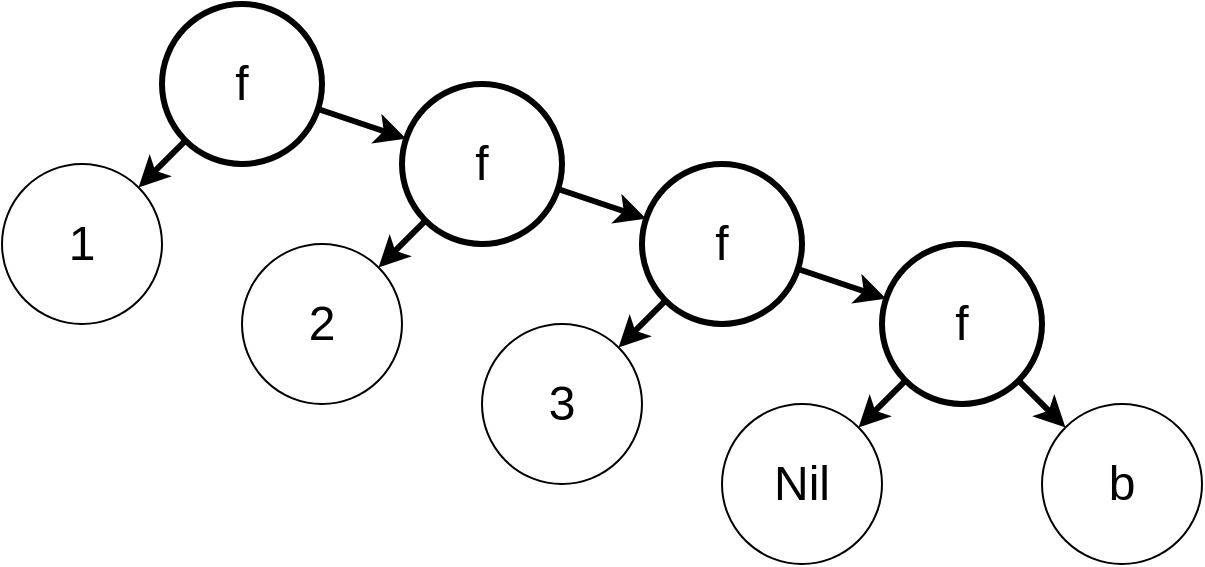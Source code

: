 <mxfile version="22.1.2" type="device">
  <diagram name="第 1 页" id="78IRe00lYUG21xs1XzAB">
    <mxGraphModel dx="1026" dy="658" grid="1" gridSize="10" guides="1" tooltips="1" connect="1" arrows="1" fold="1" page="1" pageScale="1" pageWidth="827" pageHeight="1169" math="0" shadow="0">
      <root>
        <mxCell id="0" />
        <mxCell id="1" parent="0" />
        <mxCell id="n66646HsvoEJpG5I6vTq-3" value="1" style="ellipse;whiteSpace=wrap;html=1;aspect=fixed;fontSize=24;" vertex="1" parent="1">
          <mxGeometry x="40" y="120" width="80" height="80" as="geometry" />
        </mxCell>
        <mxCell id="n66646HsvoEJpG5I6vTq-14" style="rounded=0;orthogonalLoop=1;jettySize=auto;html=1;strokeWidth=3;" edge="1" parent="1" source="n66646HsvoEJpG5I6vTq-5" target="n66646HsvoEJpG5I6vTq-3">
          <mxGeometry relative="1" as="geometry" />
        </mxCell>
        <mxCell id="n66646HsvoEJpG5I6vTq-15" style="rounded=0;orthogonalLoop=1;jettySize=auto;html=1;strokeWidth=3;" edge="1" parent="1" source="n66646HsvoEJpG5I6vTq-5" target="n66646HsvoEJpG5I6vTq-6">
          <mxGeometry relative="1" as="geometry" />
        </mxCell>
        <mxCell id="n66646HsvoEJpG5I6vTq-5" value="f" style="ellipse;whiteSpace=wrap;html=1;aspect=fixed;fontSize=24;strokeWidth=3;" vertex="1" parent="1">
          <mxGeometry x="120" y="40" width="80" height="80" as="geometry" />
        </mxCell>
        <mxCell id="n66646HsvoEJpG5I6vTq-16" style="rounded=0;orthogonalLoop=1;jettySize=auto;html=1;strokeWidth=3;" edge="1" parent="1" source="n66646HsvoEJpG5I6vTq-6" target="n66646HsvoEJpG5I6vTq-9">
          <mxGeometry relative="1" as="geometry" />
        </mxCell>
        <mxCell id="n66646HsvoEJpG5I6vTq-17" style="rounded=0;orthogonalLoop=1;jettySize=auto;html=1;strokeWidth=3;" edge="1" parent="1" source="n66646HsvoEJpG5I6vTq-6" target="n66646HsvoEJpG5I6vTq-8">
          <mxGeometry relative="1" as="geometry" />
        </mxCell>
        <mxCell id="n66646HsvoEJpG5I6vTq-6" value="f" style="ellipse;whiteSpace=wrap;html=1;aspect=fixed;fontSize=24;strokeWidth=3;" vertex="1" parent="1">
          <mxGeometry x="240" y="80" width="80" height="80" as="geometry" />
        </mxCell>
        <mxCell id="n66646HsvoEJpG5I6vTq-20" style="rounded=0;orthogonalLoop=1;jettySize=auto;html=1;strokeWidth=3;" edge="1" parent="1" source="n66646HsvoEJpG5I6vTq-7" target="n66646HsvoEJpG5I6vTq-11">
          <mxGeometry relative="1" as="geometry" />
        </mxCell>
        <mxCell id="n66646HsvoEJpG5I6vTq-21" style="rounded=0;orthogonalLoop=1;jettySize=auto;html=1;strokeWidth=3;" edge="1" parent="1" source="n66646HsvoEJpG5I6vTq-7" target="n66646HsvoEJpG5I6vTq-12">
          <mxGeometry relative="1" as="geometry" />
        </mxCell>
        <mxCell id="n66646HsvoEJpG5I6vTq-7" value="f" style="ellipse;whiteSpace=wrap;html=1;aspect=fixed;fontSize=24;strokeWidth=3;" vertex="1" parent="1">
          <mxGeometry x="480" y="160" width="80" height="80" as="geometry" />
        </mxCell>
        <mxCell id="n66646HsvoEJpG5I6vTq-18" style="rounded=0;orthogonalLoop=1;jettySize=auto;html=1;strokeWidth=3;" edge="1" parent="1" source="n66646HsvoEJpG5I6vTq-8" target="n66646HsvoEJpG5I6vTq-10">
          <mxGeometry relative="1" as="geometry" />
        </mxCell>
        <mxCell id="n66646HsvoEJpG5I6vTq-19" style="rounded=0;orthogonalLoop=1;jettySize=auto;html=1;strokeWidth=3;" edge="1" parent="1" source="n66646HsvoEJpG5I6vTq-8" target="n66646HsvoEJpG5I6vTq-7">
          <mxGeometry relative="1" as="geometry" />
        </mxCell>
        <mxCell id="n66646HsvoEJpG5I6vTq-8" value="f" style="ellipse;whiteSpace=wrap;html=1;aspect=fixed;fontSize=24;strokeWidth=3;" vertex="1" parent="1">
          <mxGeometry x="360" y="120" width="80" height="80" as="geometry" />
        </mxCell>
        <mxCell id="n66646HsvoEJpG5I6vTq-9" value="2" style="ellipse;whiteSpace=wrap;html=1;aspect=fixed;fontSize=24;" vertex="1" parent="1">
          <mxGeometry x="160" y="160" width="80" height="80" as="geometry" />
        </mxCell>
        <mxCell id="n66646HsvoEJpG5I6vTq-10" value="3" style="ellipse;whiteSpace=wrap;html=1;aspect=fixed;fontSize=24;" vertex="1" parent="1">
          <mxGeometry x="280" y="200" width="80" height="80" as="geometry" />
        </mxCell>
        <mxCell id="n66646HsvoEJpG5I6vTq-11" value="Nil" style="ellipse;whiteSpace=wrap;html=1;aspect=fixed;fontSize=24;" vertex="1" parent="1">
          <mxGeometry x="400" y="240" width="80" height="80" as="geometry" />
        </mxCell>
        <mxCell id="n66646HsvoEJpG5I6vTq-12" value="b" style="ellipse;whiteSpace=wrap;html=1;aspect=fixed;fontSize=24;" vertex="1" parent="1">
          <mxGeometry x="560" y="240" width="80" height="80" as="geometry" />
        </mxCell>
      </root>
    </mxGraphModel>
  </diagram>
</mxfile>
